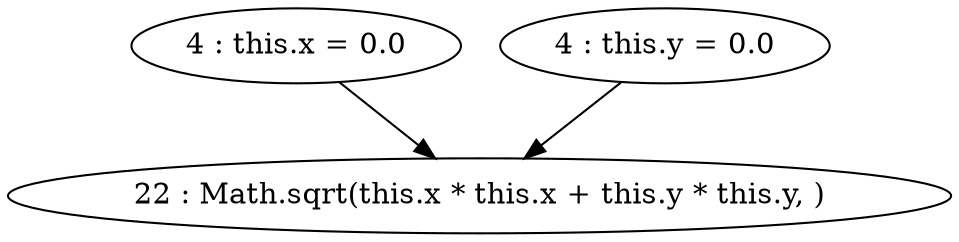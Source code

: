 digraph G {
"4 : this.x = 0.0"
"4 : this.x = 0.0" -> "22 : Math.sqrt(this.x * this.x + this.y * this.y, )"
"4 : this.y = 0.0"
"4 : this.y = 0.0" -> "22 : Math.sqrt(this.x * this.x + this.y * this.y, )"
"22 : Math.sqrt(this.x * this.x + this.y * this.y, )"
}